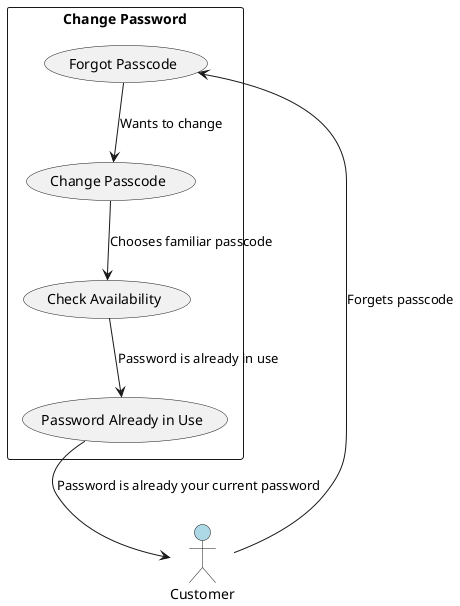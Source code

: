 @startuml

actor Customer #lightblue

rectangle "Change Password" as ChangePassword {
  Customer --> (Forgot Passcode) : "Forgets passcode"
  (Forgot Passcode) --> (Change Passcode) : "Wants to change"
  (Change Passcode) --> (Check Availability) : "Chooses familiar passcode"
  (Check Availability) --> (Password Already in Use) : "Password is already in use"
  (Password Already in Use) --> Customer : "Password is already your current password"
}

@enduml
